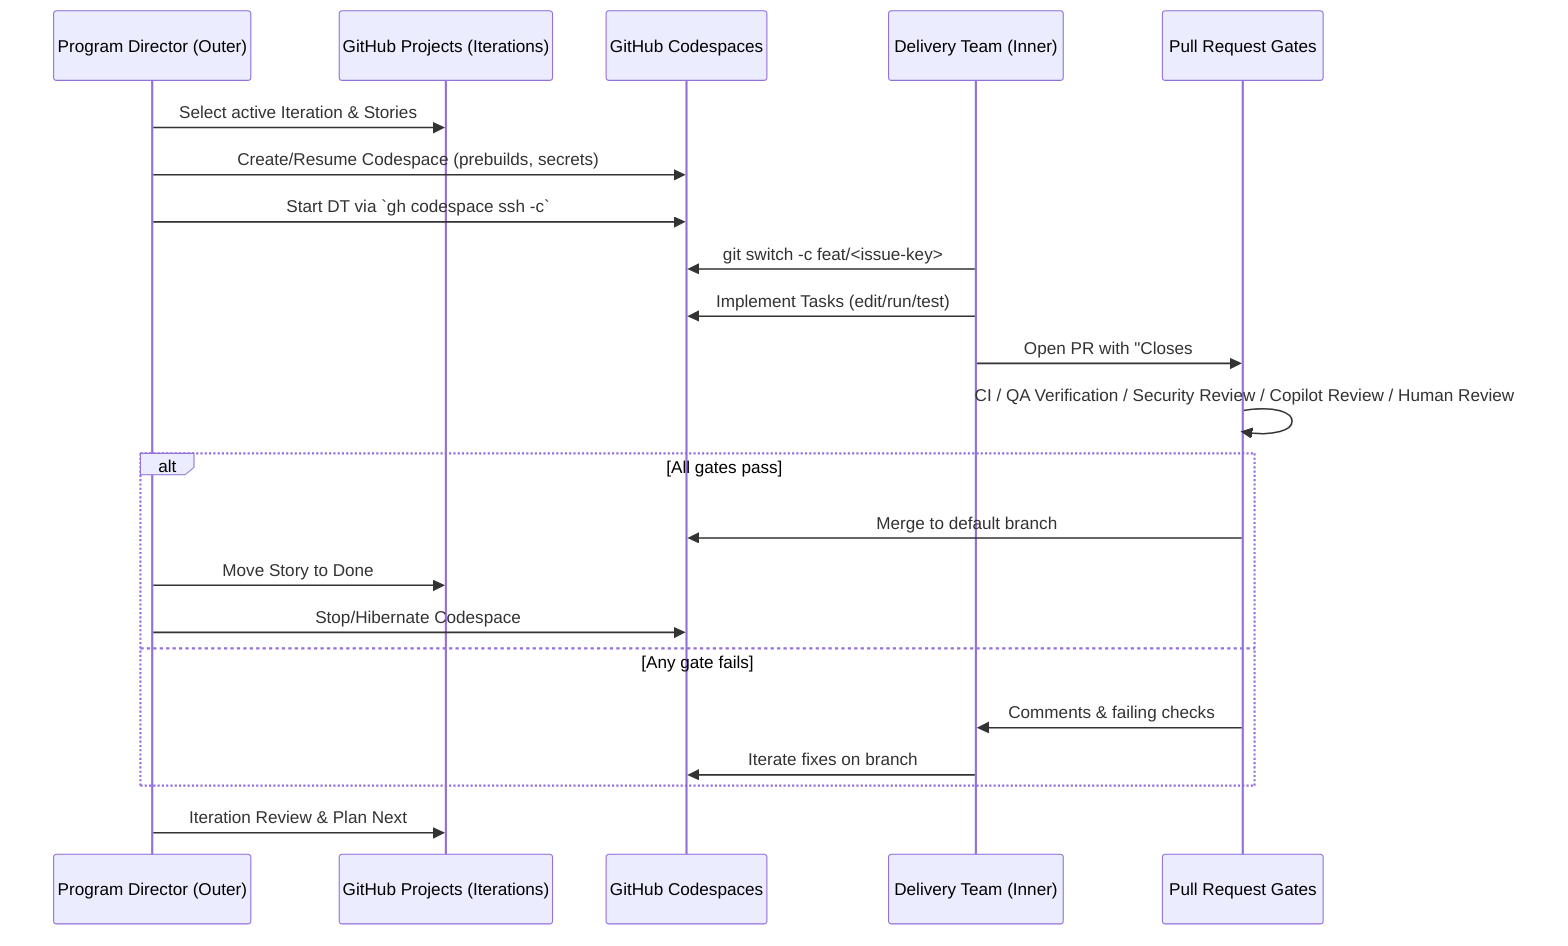 sequenceDiagram
  %% Agentic Delivery Framework — Dual-Loop Sequence
  participant PD as Program Director (Outer)
  participant GH as GitHub Projects (Iterations)
  participant CS as GitHub Codespaces
  participant DT as Delivery Team (Inner)
  participant PR as Pull Request Gates

  PD->>GH: Select active Iteration & Stories
  PD->>CS: Create/Resume Codespace (prebuilds, secrets)
  PD->>CS: Start DT via `gh codespace ssh -c`
  DT->>CS: git switch -c feat/<issue-key>
  DT->>CS: Implement Tasks (edit/run/test)
  DT->>PR: Open PR with "Closes #<issue-id>"
  PR->>PR: CI / QA Verification / Security Review / Copilot Review / Human Review
  alt All gates pass
    PR->>CS: Merge to default branch
    PD->>GH: Move Story to Done
    PD->>CS: Stop/Hibernate Codespace
  else Any gate fails
    PR->>DT: Comments & failing checks
    DT->>CS: Iterate fixes on branch
  end
  PD->>GH: Iteration Review & Plan Next